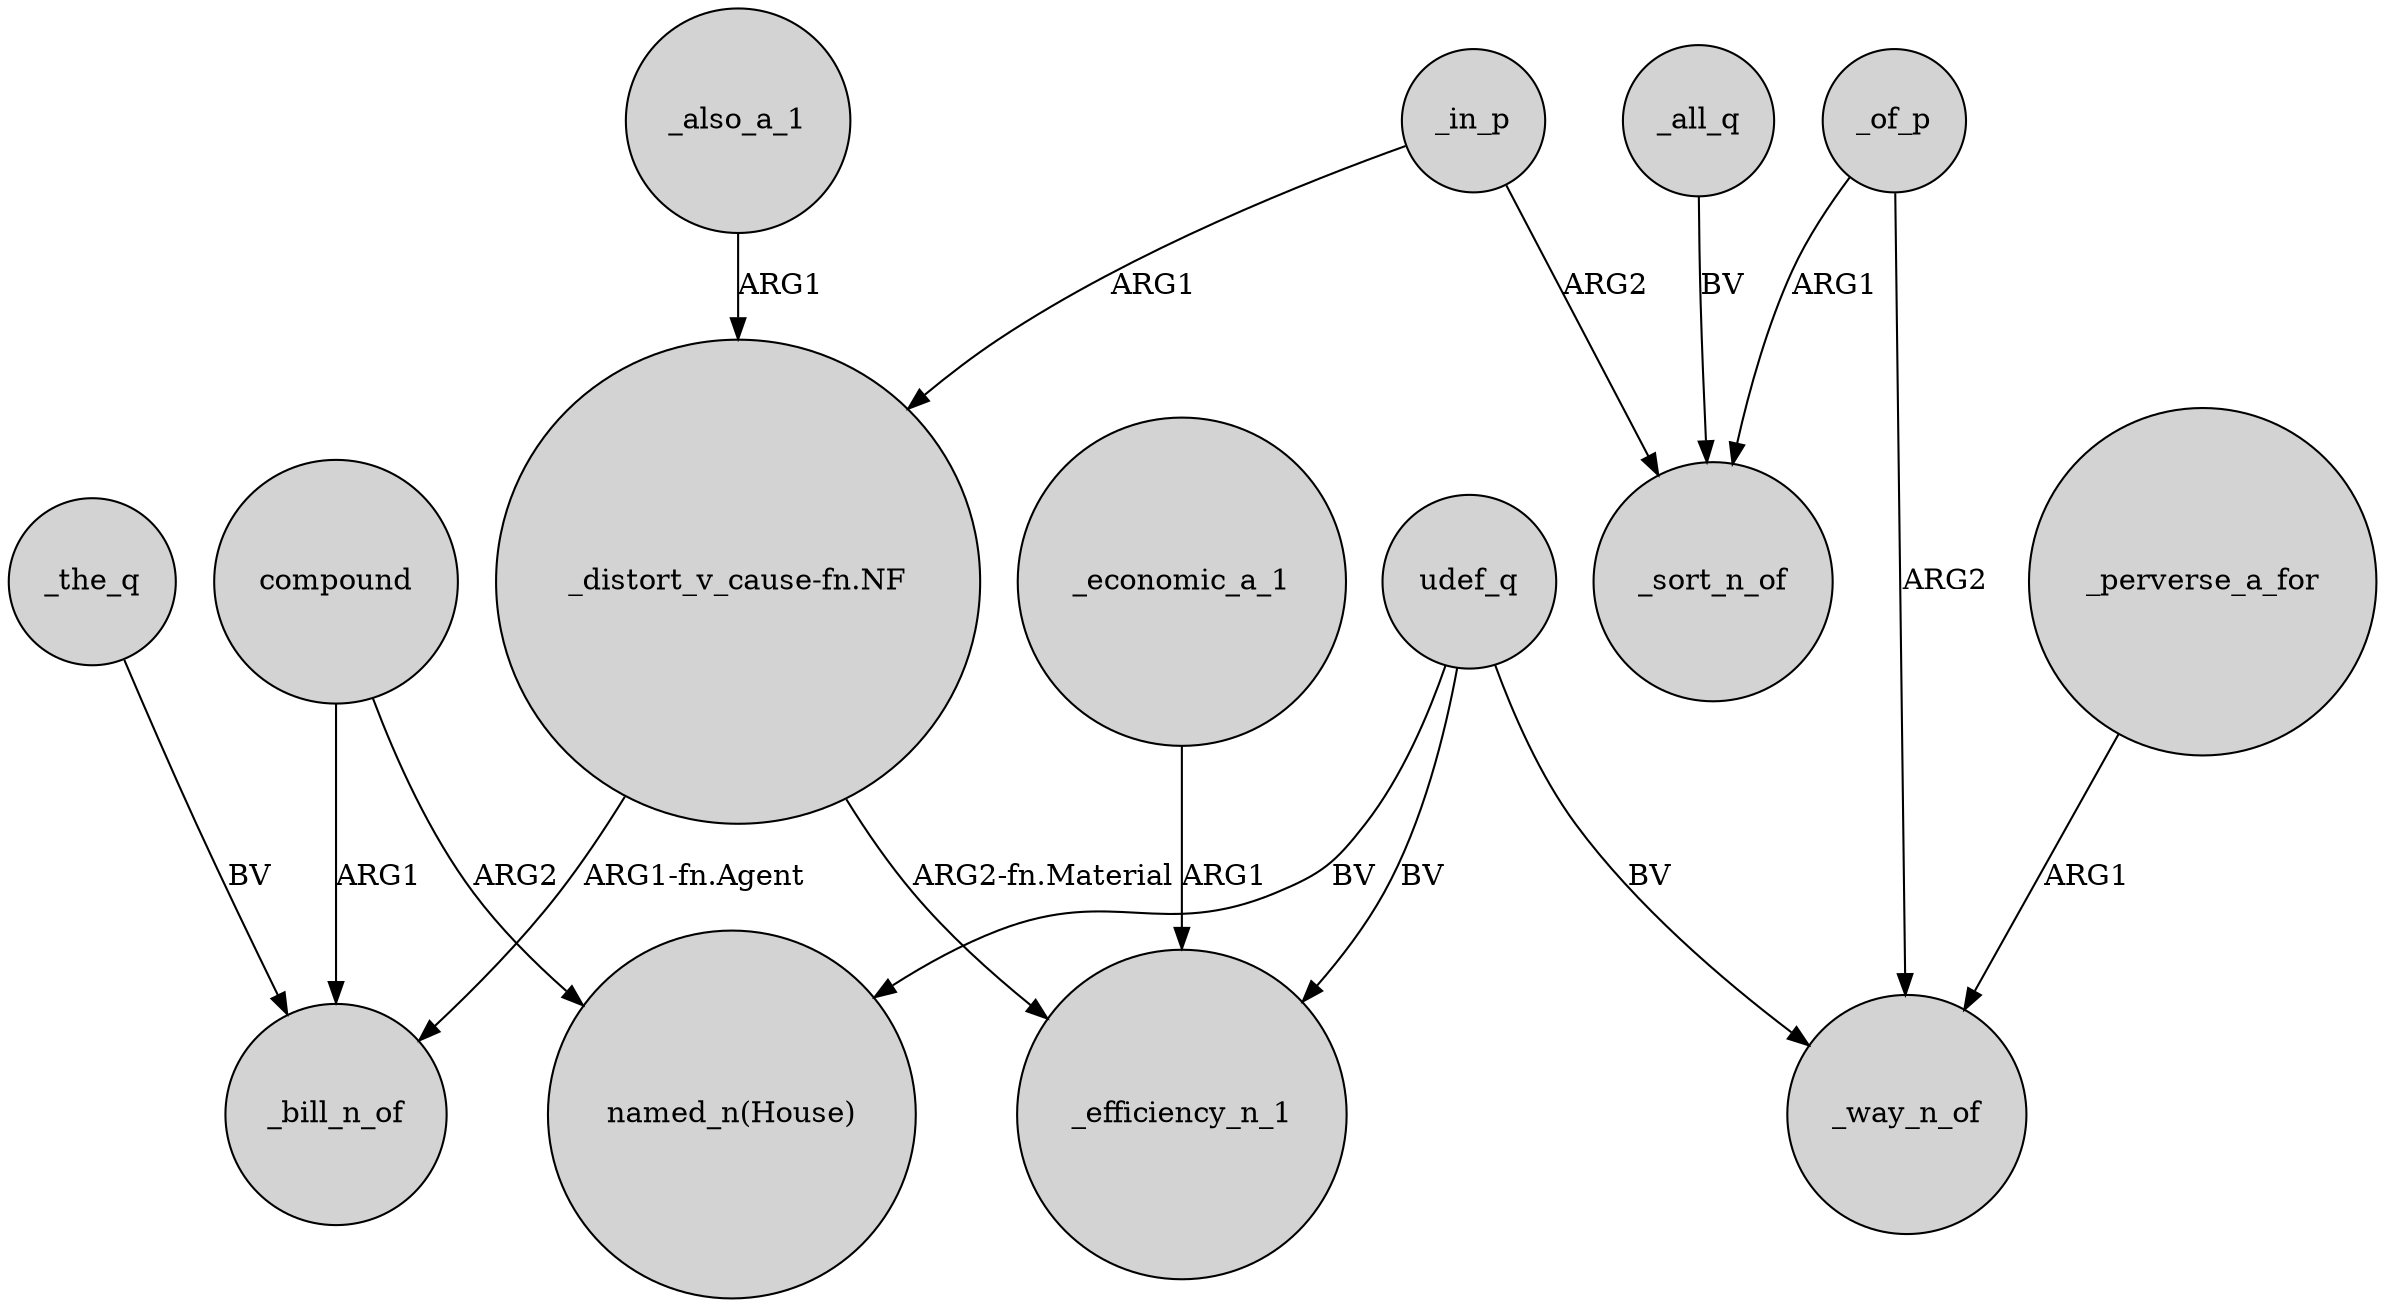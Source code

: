 digraph {
	node [shape=circle style=filled]
	udef_q -> "named_n(House)" [label=BV]
	_also_a_1 -> "_distort_v_cause-fn.NF" [label=ARG1]
	_the_q -> _bill_n_of [label=BV]
	_in_p -> _sort_n_of [label=ARG2]
	_all_q -> _sort_n_of [label=BV]
	_perverse_a_for -> _way_n_of [label=ARG1]
	_of_p -> _sort_n_of [label=ARG1]
	compound -> _bill_n_of [label=ARG1]
	udef_q -> _way_n_of [label=BV]
	_in_p -> "_distort_v_cause-fn.NF" [label=ARG1]
	"_distort_v_cause-fn.NF" -> _bill_n_of [label="ARG1-fn.Agent"]
	_of_p -> _way_n_of [label=ARG2]
	udef_q -> _efficiency_n_1 [label=BV]
	"_distort_v_cause-fn.NF" -> _efficiency_n_1 [label="ARG2-fn.Material"]
	compound -> "named_n(House)" [label=ARG2]
	_economic_a_1 -> _efficiency_n_1 [label=ARG1]
}
